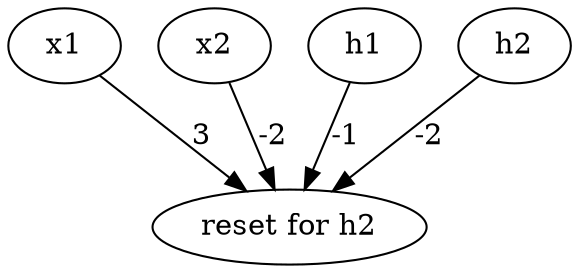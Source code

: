 digraph G {
reset [label="reset for h2"];
x1 -> reset [label="3"];
x2 -> reset [label="-2"];
h1 -> reset [label="-1"];
h2 -> reset [label="-2"];
}
